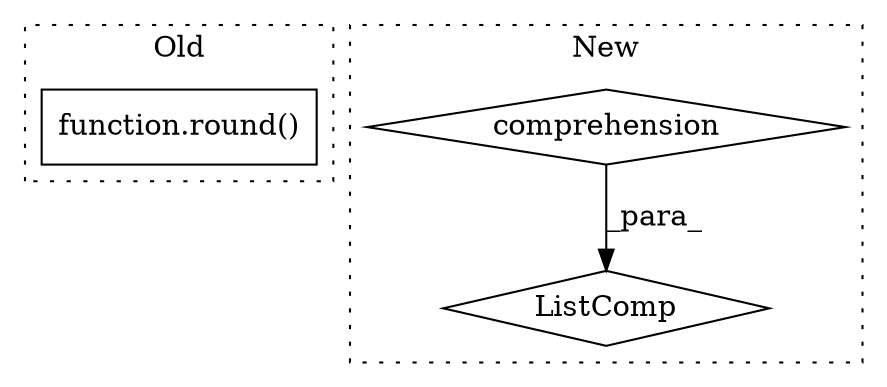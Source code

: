 digraph G {
subgraph cluster0 {
1 [label="function.round()" a="75" s="4285,4310" l="6,1" shape="box"];
label = "Old";
style="dotted";
}
subgraph cluster1 {
2 [label="ListComp" a="106" s="4568" l="60" shape="diamond"];
3 [label="comprehension" a="45" s="4596" l="3" shape="diamond"];
label = "New";
style="dotted";
}
3 -> 2 [label="_para_"];
}
